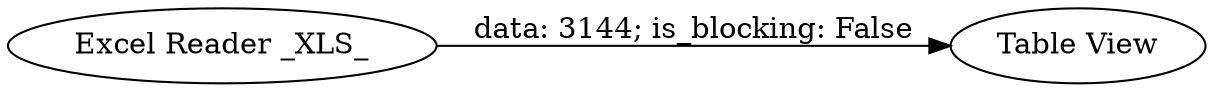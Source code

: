 digraph {
	"964987381334580663_2" [label="Excel Reader _XLS_"]
	"964987381334580663_3" [label="Table View"]
	"964987381334580663_2" -> "964987381334580663_3" [label="data: 3144; is_blocking: False"]
	rankdir=LR
}

